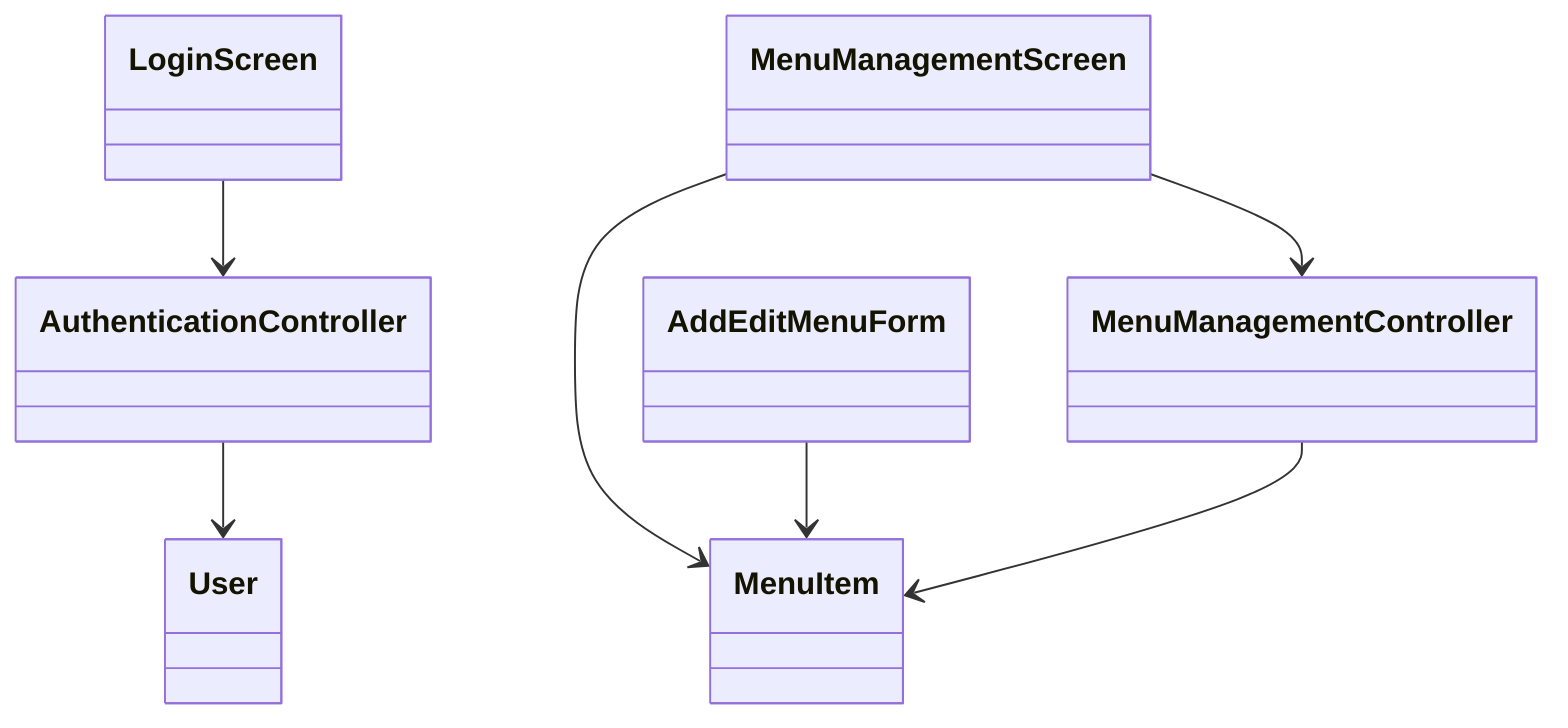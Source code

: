 classDiagram
LoginScreen --> AuthenticationController
MenuManagementScreen --> MenuManagementController
MenuManagementScreen --> MenuItem
AddEditMenuForm --> MenuItem
MenuManagementController --> MenuItem
AuthenticationController --> User